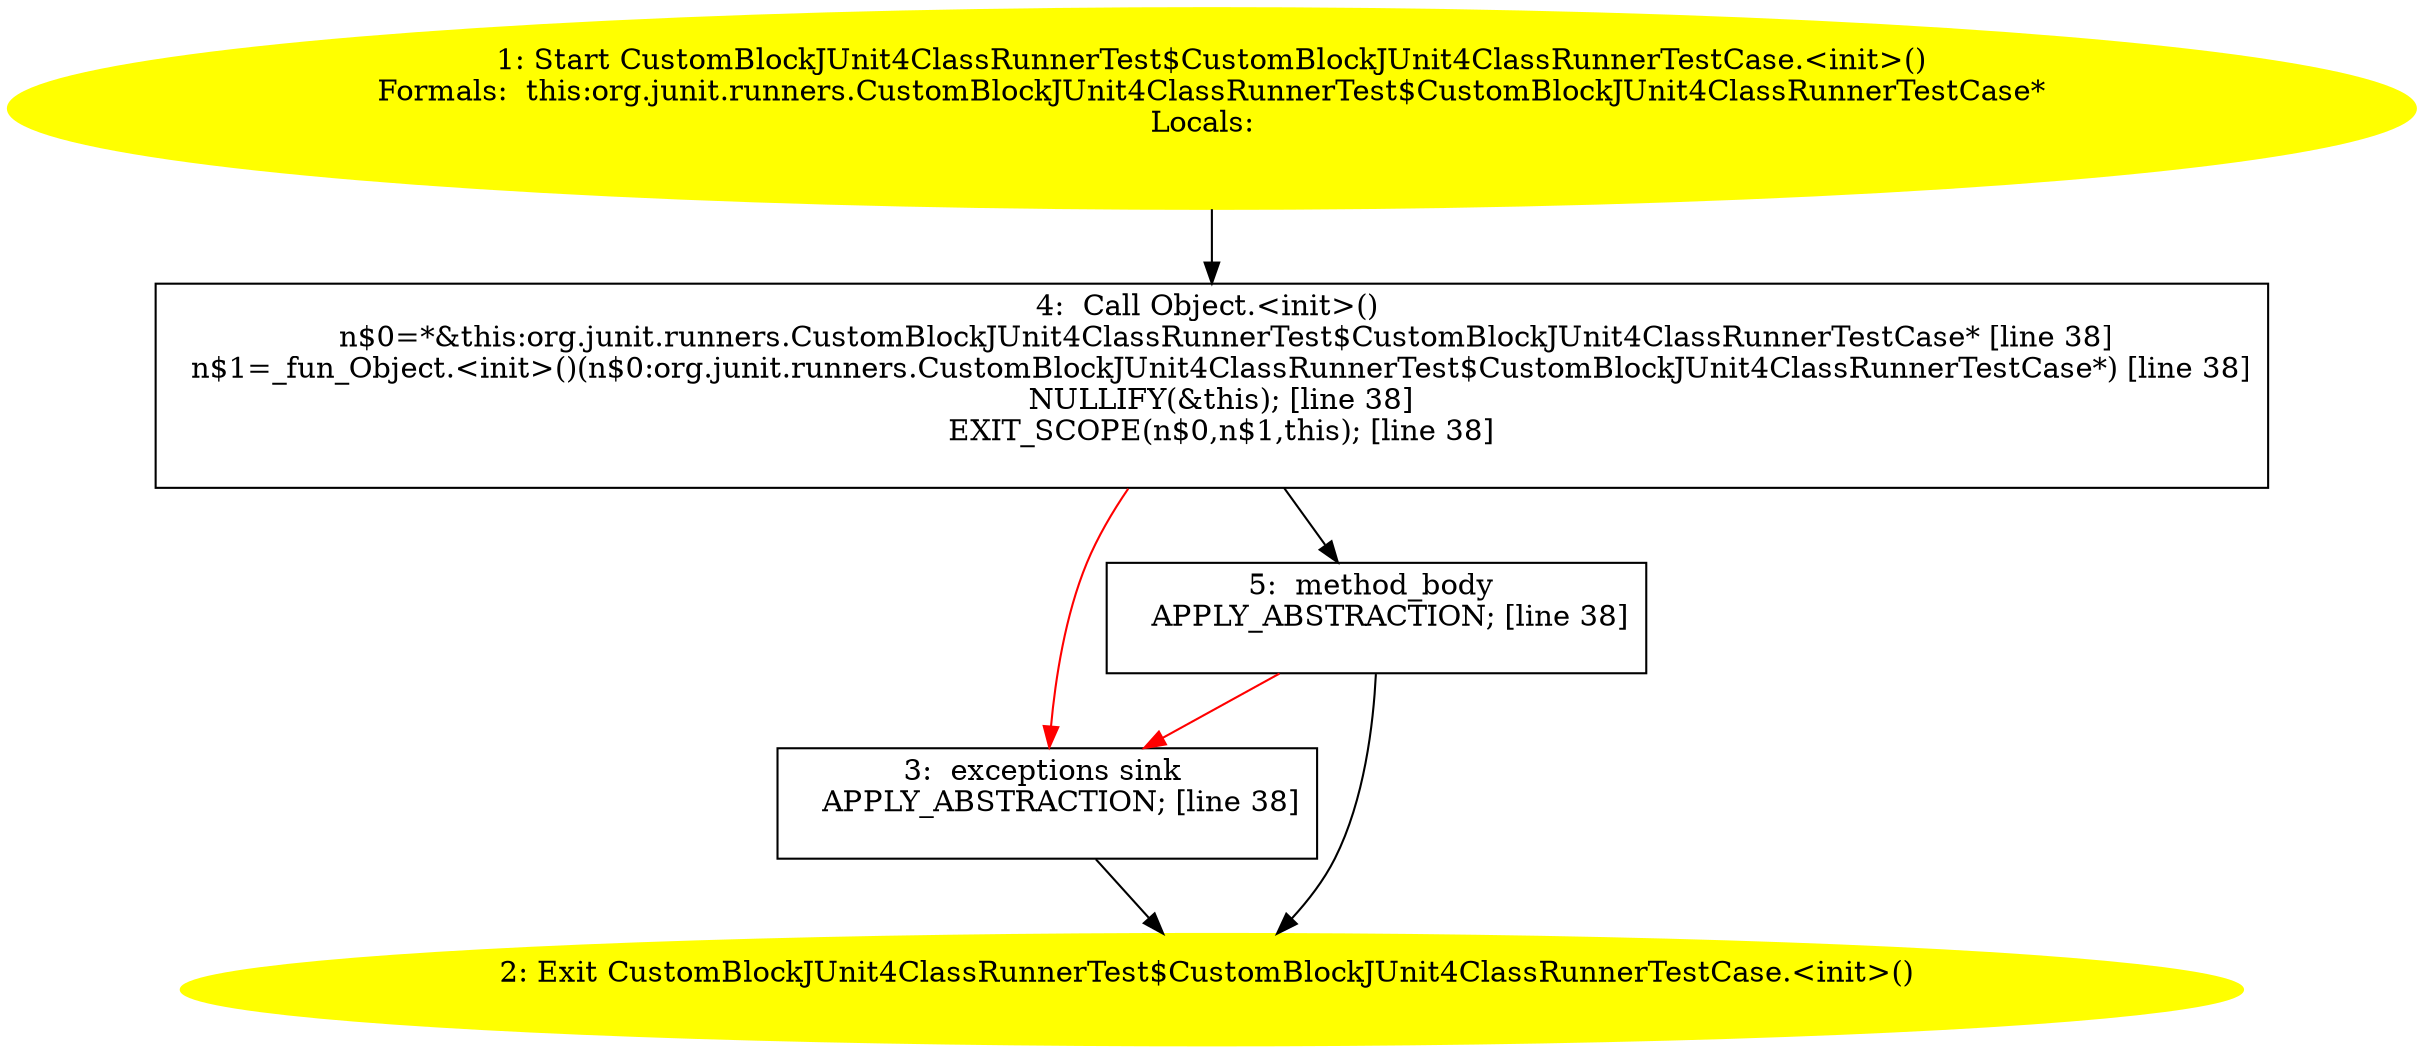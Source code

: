 /* @generated */
digraph cfg {
"org.junit.runners.CustomBlockJUnit4ClassRunnerTest$CustomBlockJUnit4ClassRunnerTestCase.<init>().f9740fd84b0c44b52b94461ed6c35d2b_1" [label="1: Start CustomBlockJUnit4ClassRunnerTest$CustomBlockJUnit4ClassRunnerTestCase.<init>()\nFormals:  this:org.junit.runners.CustomBlockJUnit4ClassRunnerTest$CustomBlockJUnit4ClassRunnerTestCase*\nLocals:  \n  " color=yellow style=filled]
	

	 "org.junit.runners.CustomBlockJUnit4ClassRunnerTest$CustomBlockJUnit4ClassRunnerTestCase.<init>().f9740fd84b0c44b52b94461ed6c35d2b_1" -> "org.junit.runners.CustomBlockJUnit4ClassRunnerTest$CustomBlockJUnit4ClassRunnerTestCase.<init>().f9740fd84b0c44b52b94461ed6c35d2b_4" ;
"org.junit.runners.CustomBlockJUnit4ClassRunnerTest$CustomBlockJUnit4ClassRunnerTestCase.<init>().f9740fd84b0c44b52b94461ed6c35d2b_2" [label="2: Exit CustomBlockJUnit4ClassRunnerTest$CustomBlockJUnit4ClassRunnerTestCase.<init>() \n  " color=yellow style=filled]
	

"org.junit.runners.CustomBlockJUnit4ClassRunnerTest$CustomBlockJUnit4ClassRunnerTestCase.<init>().f9740fd84b0c44b52b94461ed6c35d2b_3" [label="3:  exceptions sink \n   APPLY_ABSTRACTION; [line 38]\n " shape="box"]
	

	 "org.junit.runners.CustomBlockJUnit4ClassRunnerTest$CustomBlockJUnit4ClassRunnerTestCase.<init>().f9740fd84b0c44b52b94461ed6c35d2b_3" -> "org.junit.runners.CustomBlockJUnit4ClassRunnerTest$CustomBlockJUnit4ClassRunnerTestCase.<init>().f9740fd84b0c44b52b94461ed6c35d2b_2" ;
"org.junit.runners.CustomBlockJUnit4ClassRunnerTest$CustomBlockJUnit4ClassRunnerTestCase.<init>().f9740fd84b0c44b52b94461ed6c35d2b_4" [label="4:  Call Object.<init>() \n   n$0=*&this:org.junit.runners.CustomBlockJUnit4ClassRunnerTest$CustomBlockJUnit4ClassRunnerTestCase* [line 38]\n  n$1=_fun_Object.<init>()(n$0:org.junit.runners.CustomBlockJUnit4ClassRunnerTest$CustomBlockJUnit4ClassRunnerTestCase*) [line 38]\n  NULLIFY(&this); [line 38]\n  EXIT_SCOPE(n$0,n$1,this); [line 38]\n " shape="box"]
	

	 "org.junit.runners.CustomBlockJUnit4ClassRunnerTest$CustomBlockJUnit4ClassRunnerTestCase.<init>().f9740fd84b0c44b52b94461ed6c35d2b_4" -> "org.junit.runners.CustomBlockJUnit4ClassRunnerTest$CustomBlockJUnit4ClassRunnerTestCase.<init>().f9740fd84b0c44b52b94461ed6c35d2b_5" ;
	 "org.junit.runners.CustomBlockJUnit4ClassRunnerTest$CustomBlockJUnit4ClassRunnerTestCase.<init>().f9740fd84b0c44b52b94461ed6c35d2b_4" -> "org.junit.runners.CustomBlockJUnit4ClassRunnerTest$CustomBlockJUnit4ClassRunnerTestCase.<init>().f9740fd84b0c44b52b94461ed6c35d2b_3" [color="red" ];
"org.junit.runners.CustomBlockJUnit4ClassRunnerTest$CustomBlockJUnit4ClassRunnerTestCase.<init>().f9740fd84b0c44b52b94461ed6c35d2b_5" [label="5:  method_body \n   APPLY_ABSTRACTION; [line 38]\n " shape="box"]
	

	 "org.junit.runners.CustomBlockJUnit4ClassRunnerTest$CustomBlockJUnit4ClassRunnerTestCase.<init>().f9740fd84b0c44b52b94461ed6c35d2b_5" -> "org.junit.runners.CustomBlockJUnit4ClassRunnerTest$CustomBlockJUnit4ClassRunnerTestCase.<init>().f9740fd84b0c44b52b94461ed6c35d2b_2" ;
	 "org.junit.runners.CustomBlockJUnit4ClassRunnerTest$CustomBlockJUnit4ClassRunnerTestCase.<init>().f9740fd84b0c44b52b94461ed6c35d2b_5" -> "org.junit.runners.CustomBlockJUnit4ClassRunnerTest$CustomBlockJUnit4ClassRunnerTestCase.<init>().f9740fd84b0c44b52b94461ed6c35d2b_3" [color="red" ];
}
